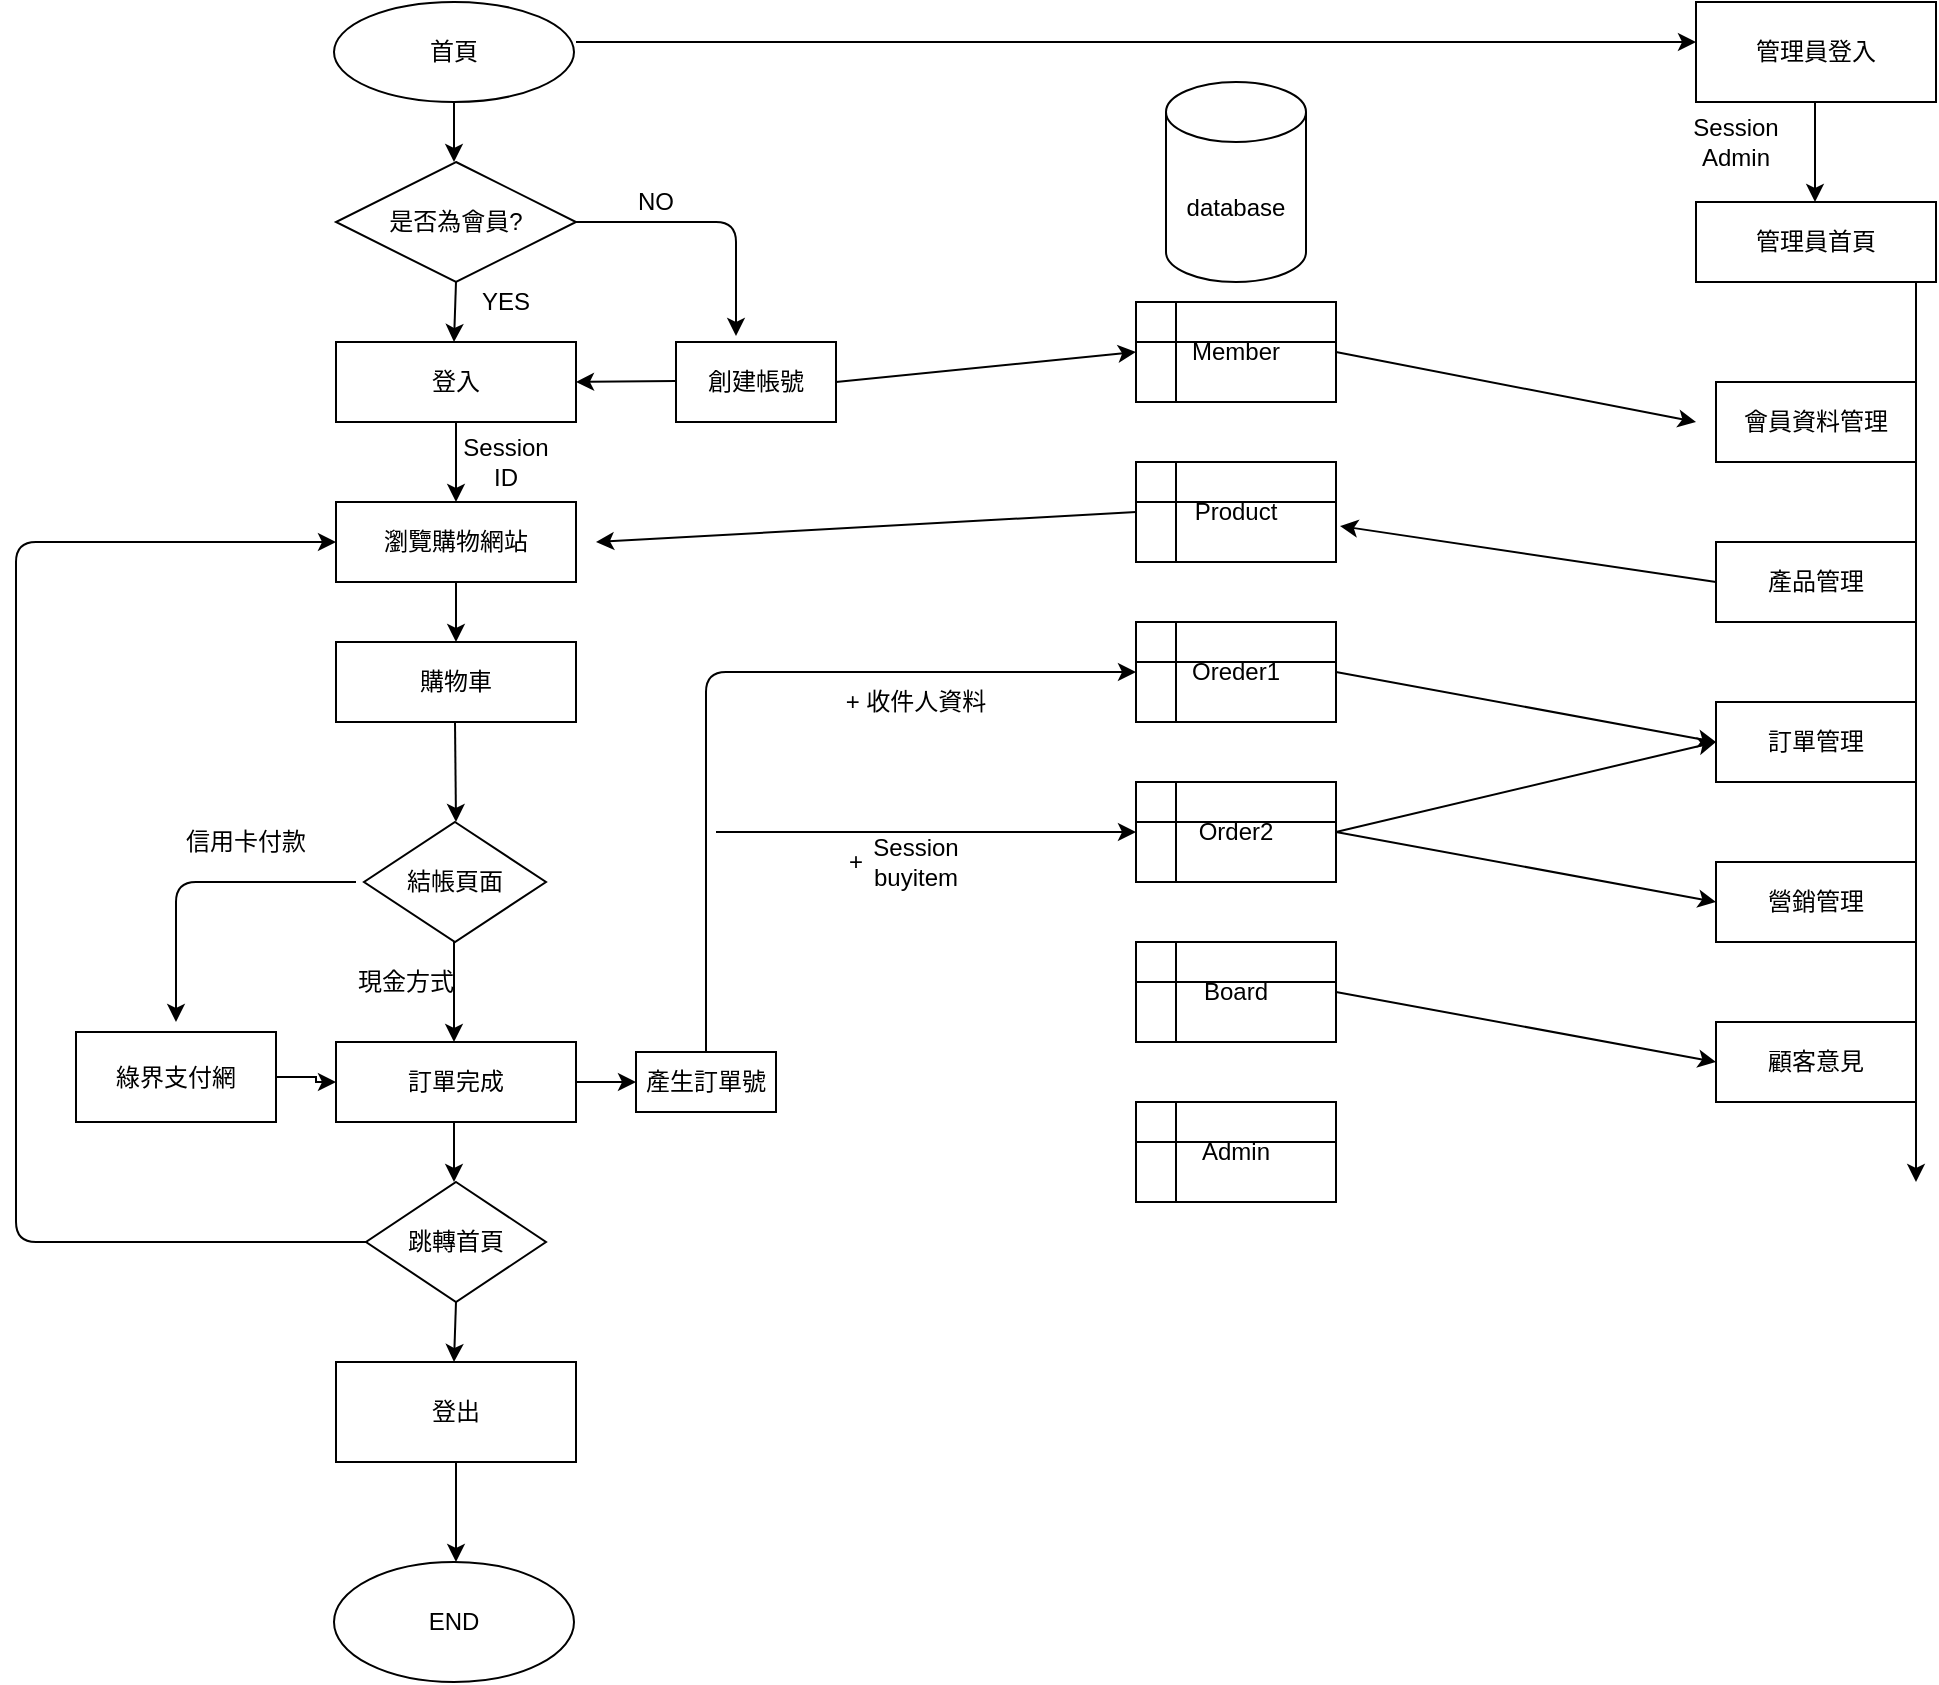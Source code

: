 <mxfile version="14.7.7" type="device"><diagram id="C5RBs43oDa-KdzZeNtuy" name="Page-1"><mxGraphModel dx="1422" dy="762" grid="1" gridSize="10" guides="1" tooltips="1" connect="1" arrows="1" fold="1" page="1" pageScale="1" pageWidth="1169" pageHeight="1654" math="0" shadow="0"><root><mxCell id="WIyWlLk6GJQsqaUBKTNV-0"/><mxCell id="WIyWlLk6GJQsqaUBKTNV-1" parent="WIyWlLk6GJQsqaUBKTNV-0"/><mxCell id="jLWO92cUOTJ6SxWCRKeC-2" value="首頁" style="ellipse;whiteSpace=wrap;html=1;" vertex="1" parent="WIyWlLk6GJQsqaUBKTNV-1"><mxGeometry x="199" y="10" width="120" height="50" as="geometry"/></mxCell><mxCell id="jLWO92cUOTJ6SxWCRKeC-4" value="" style="endArrow=classic;html=1;exitX=0.5;exitY=1;exitDx=0;exitDy=0;" edge="1" parent="WIyWlLk6GJQsqaUBKTNV-1" source="jLWO92cUOTJ6SxWCRKeC-2"><mxGeometry width="50" height="50" relative="1" as="geometry"><mxPoint x="258.96" y="130.0" as="sourcePoint"/><mxPoint x="259" y="90" as="targetPoint"/></mxGeometry></mxCell><mxCell id="jLWO92cUOTJ6SxWCRKeC-15" value="是否為會員?" style="rhombus;whiteSpace=wrap;html=1;" vertex="1" parent="WIyWlLk6GJQsqaUBKTNV-1"><mxGeometry x="200" y="90" width="120" height="60" as="geometry"/></mxCell><mxCell id="jLWO92cUOTJ6SxWCRKeC-16" value="" style="endArrow=classic;html=1;exitX=0.5;exitY=1;exitDx=0;exitDy=0;" edge="1" parent="WIyWlLk6GJQsqaUBKTNV-1" source="jLWO92cUOTJ6SxWCRKeC-15"><mxGeometry width="50" height="50" relative="1" as="geometry"><mxPoint x="258.5" y="150" as="sourcePoint"/><mxPoint x="259" y="180" as="targetPoint"/><Array as="points"/></mxGeometry></mxCell><mxCell id="jLWO92cUOTJ6SxWCRKeC-17" value="" style="endArrow=classic;html=1;exitX=1;exitY=0.5;exitDx=0;exitDy=0;" edge="1" parent="WIyWlLk6GJQsqaUBKTNV-1" source="jLWO92cUOTJ6SxWCRKeC-15"><mxGeometry width="50" height="50" relative="1" as="geometry"><mxPoint x="400" y="120" as="sourcePoint"/><mxPoint x="400" y="177" as="targetPoint"/><Array as="points"><mxPoint x="400" y="120"/></Array></mxGeometry></mxCell><mxCell id="jLWO92cUOTJ6SxWCRKeC-18" value="創建帳號" style="rounded=0;whiteSpace=wrap;html=1;" vertex="1" parent="WIyWlLk6GJQsqaUBKTNV-1"><mxGeometry x="370" y="180" width="80" height="40" as="geometry"/></mxCell><mxCell id="jLWO92cUOTJ6SxWCRKeC-19" value="YES" style="text;html=1;strokeColor=none;fillColor=none;align=center;verticalAlign=middle;whiteSpace=wrap;rounded=0;" vertex="1" parent="WIyWlLk6GJQsqaUBKTNV-1"><mxGeometry x="265" y="150" width="40" height="20" as="geometry"/></mxCell><mxCell id="jLWO92cUOTJ6SxWCRKeC-20" value="NO" style="text;html=1;strokeColor=none;fillColor=none;align=center;verticalAlign=middle;whiteSpace=wrap;rounded=0;" vertex="1" parent="WIyWlLk6GJQsqaUBKTNV-1"><mxGeometry x="340" y="100" width="40" height="20" as="geometry"/></mxCell><mxCell id="jLWO92cUOTJ6SxWCRKeC-21" value="登入" style="rounded=0;whiteSpace=wrap;html=1;" vertex="1" parent="WIyWlLk6GJQsqaUBKTNV-1"><mxGeometry x="200" y="180" width="120" height="40" as="geometry"/></mxCell><mxCell id="jLWO92cUOTJ6SxWCRKeC-22" value="瀏覽購物網站" style="rounded=0;whiteSpace=wrap;html=1;" vertex="1" parent="WIyWlLk6GJQsqaUBKTNV-1"><mxGeometry x="200" y="260" width="120" height="40" as="geometry"/></mxCell><mxCell id="jLWO92cUOTJ6SxWCRKeC-23" value="" style="endArrow=classic;html=1;" edge="1" parent="WIyWlLk6GJQsqaUBKTNV-1"><mxGeometry width="50" height="50" relative="1" as="geometry"><mxPoint x="260" y="220" as="sourcePoint"/><mxPoint x="260" y="260" as="targetPoint"/></mxGeometry></mxCell><mxCell id="jLWO92cUOTJ6SxWCRKeC-24" value="" style="endArrow=classic;html=1;" edge="1" parent="WIyWlLk6GJQsqaUBKTNV-1"><mxGeometry width="50" height="50" relative="1" as="geometry"><mxPoint x="370" y="199.5" as="sourcePoint"/><mxPoint x="320" y="200" as="targetPoint"/></mxGeometry></mxCell><mxCell id="jLWO92cUOTJ6SxWCRKeC-25" value="Session ID&lt;br&gt;" style="text;html=1;strokeColor=none;fillColor=none;align=center;verticalAlign=middle;whiteSpace=wrap;rounded=0;" vertex="1" parent="WIyWlLk6GJQsqaUBKTNV-1"><mxGeometry x="265" y="230" width="40" height="20" as="geometry"/></mxCell><mxCell id="jLWO92cUOTJ6SxWCRKeC-29" value="Session&lt;br&gt;Admin" style="text;html=1;strokeColor=none;fillColor=none;align=center;verticalAlign=middle;whiteSpace=wrap;rounded=0;" vertex="1" parent="WIyWlLk6GJQsqaUBKTNV-1"><mxGeometry x="880" y="70" width="40" height="20" as="geometry"/></mxCell><mxCell id="jLWO92cUOTJ6SxWCRKeC-30" value="" style="endArrow=classic;html=1;" edge="1" parent="WIyWlLk6GJQsqaUBKTNV-1"><mxGeometry width="50" height="50" relative="1" as="geometry"><mxPoint x="260" y="300" as="sourcePoint"/><mxPoint x="260" y="330" as="targetPoint"/></mxGeometry></mxCell><mxCell id="jLWO92cUOTJ6SxWCRKeC-31" value="購物車" style="rounded=0;whiteSpace=wrap;html=1;" vertex="1" parent="WIyWlLk6GJQsqaUBKTNV-1"><mxGeometry x="200" y="330" width="120" height="40" as="geometry"/></mxCell><mxCell id="jLWO92cUOTJ6SxWCRKeC-34" value="" style="endArrow=classic;html=1;" edge="1" parent="WIyWlLk6GJQsqaUBKTNV-1"><mxGeometry width="50" height="50" relative="1" as="geometry"><mxPoint x="259.5" y="370" as="sourcePoint"/><mxPoint x="260" y="420" as="targetPoint"/><Array as="points"/></mxGeometry></mxCell><mxCell id="jLWO92cUOTJ6SxWCRKeC-35" value="Session&lt;br&gt;buyitem" style="text;html=1;strokeColor=none;fillColor=none;align=center;verticalAlign=middle;whiteSpace=wrap;rounded=0;" vertex="1" parent="WIyWlLk6GJQsqaUBKTNV-1"><mxGeometry x="470" y="430" width="40" height="20" as="geometry"/></mxCell><mxCell id="jLWO92cUOTJ6SxWCRKeC-37" value="結帳頁面" style="rhombus;whiteSpace=wrap;html=1;" vertex="1" parent="WIyWlLk6GJQsqaUBKTNV-1"><mxGeometry x="214" y="420" width="91" height="60" as="geometry"/></mxCell><mxCell id="jLWO92cUOTJ6SxWCRKeC-38" value="" style="endArrow=classic;html=1;" edge="1" parent="WIyWlLk6GJQsqaUBKTNV-1"><mxGeometry width="50" height="50" relative="1" as="geometry"><mxPoint x="259" y="480" as="sourcePoint"/><mxPoint x="259" y="530" as="targetPoint"/></mxGeometry></mxCell><mxCell id="jLWO92cUOTJ6SxWCRKeC-39" value="現金方式" style="text;html=1;strokeColor=none;fillColor=none;align=center;verticalAlign=middle;whiteSpace=wrap;rounded=0;" vertex="1" parent="WIyWlLk6GJQsqaUBKTNV-1"><mxGeometry x="210" y="490" width="50" height="20" as="geometry"/></mxCell><mxCell id="jLWO92cUOTJ6SxWCRKeC-92" value="" style="edgeStyle=orthogonalEdgeStyle;rounded=0;orthogonalLoop=1;jettySize=auto;html=1;" edge="1" parent="WIyWlLk6GJQsqaUBKTNV-1" source="jLWO92cUOTJ6SxWCRKeC-40" target="jLWO92cUOTJ6SxWCRKeC-91"><mxGeometry relative="1" as="geometry"/></mxCell><mxCell id="jLWO92cUOTJ6SxWCRKeC-40" value="訂單完成" style="rounded=0;whiteSpace=wrap;html=1;" vertex="1" parent="WIyWlLk6GJQsqaUBKTNV-1"><mxGeometry x="200" y="530" width="120" height="40" as="geometry"/></mxCell><mxCell id="jLWO92cUOTJ6SxWCRKeC-84" value="" style="edgeStyle=orthogonalEdgeStyle;rounded=0;orthogonalLoop=1;jettySize=auto;html=1;" edge="1" parent="WIyWlLk6GJQsqaUBKTNV-1" source="jLWO92cUOTJ6SxWCRKeC-41" target="jLWO92cUOTJ6SxWCRKeC-40"><mxGeometry relative="1" as="geometry"><Array as="points"><mxPoint x="190" y="548"/><mxPoint x="190" y="550"/></Array></mxGeometry></mxCell><mxCell id="jLWO92cUOTJ6SxWCRKeC-41" value="綠界支付網" style="whiteSpace=wrap;html=1;rounded=0;" vertex="1" parent="WIyWlLk6GJQsqaUBKTNV-1"><mxGeometry x="70" y="525" width="100" height="45" as="geometry"/></mxCell><mxCell id="jLWO92cUOTJ6SxWCRKeC-43" value="信用卡付款" style="text;html=1;strokeColor=none;fillColor=none;align=center;verticalAlign=middle;whiteSpace=wrap;rounded=0;" vertex="1" parent="WIyWlLk6GJQsqaUBKTNV-1"><mxGeometry x="120" y="420" width="70" height="20" as="geometry"/></mxCell><mxCell id="jLWO92cUOTJ6SxWCRKeC-46" value="" style="endArrow=classic;html=1;" edge="1" parent="WIyWlLk6GJQsqaUBKTNV-1"><mxGeometry width="50" height="50" relative="1" as="geometry"><mxPoint x="259" y="570" as="sourcePoint"/><mxPoint x="259" y="600" as="targetPoint"/></mxGeometry></mxCell><mxCell id="jLWO92cUOTJ6SxWCRKeC-48" value="" style="endArrow=classic;html=1;exitX=0.5;exitY=1;exitDx=0;exitDy=0;" edge="1" parent="WIyWlLk6GJQsqaUBKTNV-1" source="jLWO92cUOTJ6SxWCRKeC-49"><mxGeometry width="50" height="50" relative="1" as="geometry"><mxPoint x="258.5" y="660" as="sourcePoint"/><mxPoint x="259" y="690" as="targetPoint"/></mxGeometry></mxCell><mxCell id="jLWO92cUOTJ6SxWCRKeC-49" value="跳轉首頁" style="rhombus;whiteSpace=wrap;html=1;" vertex="1" parent="WIyWlLk6GJQsqaUBKTNV-1"><mxGeometry x="215" y="600" width="90" height="60" as="geometry"/></mxCell><mxCell id="jLWO92cUOTJ6SxWCRKeC-52" value="" style="edgeStyle=orthogonalEdgeStyle;rounded=0;orthogonalLoop=1;jettySize=auto;html=1;" edge="1" parent="WIyWlLk6GJQsqaUBKTNV-1" source="jLWO92cUOTJ6SxWCRKeC-50"><mxGeometry relative="1" as="geometry"><mxPoint x="260" y="790" as="targetPoint"/></mxGeometry></mxCell><mxCell id="jLWO92cUOTJ6SxWCRKeC-50" value="登出" style="rounded=0;whiteSpace=wrap;html=1;" vertex="1" parent="WIyWlLk6GJQsqaUBKTNV-1"><mxGeometry x="200" y="690" width="120" height="50" as="geometry"/></mxCell><mxCell id="jLWO92cUOTJ6SxWCRKeC-51" value="END" style="ellipse;whiteSpace=wrap;html=1;rounded=0;" vertex="1" parent="WIyWlLk6GJQsqaUBKTNV-1"><mxGeometry x="199" y="790" width="120" height="60" as="geometry"/></mxCell><mxCell id="jLWO92cUOTJ6SxWCRKeC-53" value="" style="endArrow=classic;html=1;entryX=0;entryY=0.5;entryDx=0;entryDy=0;exitX=0;exitY=0.5;exitDx=0;exitDy=0;entryPerimeter=0;" edge="1" parent="WIyWlLk6GJQsqaUBKTNV-1" source="jLWO92cUOTJ6SxWCRKeC-49" target="jLWO92cUOTJ6SxWCRKeC-22"><mxGeometry width="50" height="50" relative="1" as="geometry"><mxPoint x="210" y="620" as="sourcePoint"/><mxPoint x="160" y="525" as="targetPoint"/><Array as="points"><mxPoint x="40" y="630"/><mxPoint x="40" y="440"/><mxPoint x="40" y="280"/></Array></mxGeometry></mxCell><mxCell id="jLWO92cUOTJ6SxWCRKeC-54" value="database" style="shape=cylinder3;whiteSpace=wrap;html=1;boundedLbl=1;backgroundOutline=1;size=15;" vertex="1" parent="WIyWlLk6GJQsqaUBKTNV-1"><mxGeometry x="615" y="50" width="70" height="100" as="geometry"/></mxCell><mxCell id="jLWO92cUOTJ6SxWCRKeC-55" value="Member" style="shape=internalStorage;whiteSpace=wrap;html=1;backgroundOutline=1;" vertex="1" parent="WIyWlLk6GJQsqaUBKTNV-1"><mxGeometry x="600" y="160" width="100" height="50" as="geometry"/></mxCell><mxCell id="jLWO92cUOTJ6SxWCRKeC-56" value="Product" style="shape=internalStorage;whiteSpace=wrap;html=1;backgroundOutline=1;" vertex="1" parent="WIyWlLk6GJQsqaUBKTNV-1"><mxGeometry x="600" y="240" width="100" height="50" as="geometry"/></mxCell><mxCell id="jLWO92cUOTJ6SxWCRKeC-57" value="Oreder1" style="shape=internalStorage;whiteSpace=wrap;html=1;backgroundOutline=1;" vertex="1" parent="WIyWlLk6GJQsqaUBKTNV-1"><mxGeometry x="600" y="320" width="100" height="50" as="geometry"/></mxCell><mxCell id="jLWO92cUOTJ6SxWCRKeC-58" value="Order2" style="shape=internalStorage;whiteSpace=wrap;html=1;backgroundOutline=1;" vertex="1" parent="WIyWlLk6GJQsqaUBKTNV-1"><mxGeometry x="600" y="400" width="100" height="50" as="geometry"/></mxCell><mxCell id="jLWO92cUOTJ6SxWCRKeC-59" value="Board" style="shape=internalStorage;whiteSpace=wrap;html=1;backgroundOutline=1;" vertex="1" parent="WIyWlLk6GJQsqaUBKTNV-1"><mxGeometry x="600" y="480" width="100" height="50" as="geometry"/></mxCell><mxCell id="jLWO92cUOTJ6SxWCRKeC-60" value="Admin" style="shape=internalStorage;whiteSpace=wrap;html=1;backgroundOutline=1;" vertex="1" parent="WIyWlLk6GJQsqaUBKTNV-1"><mxGeometry x="600" y="560" width="100" height="50" as="geometry"/></mxCell><mxCell id="jLWO92cUOTJ6SxWCRKeC-63" value="" style="endArrow=classic;html=1;" edge="1" parent="WIyWlLk6GJQsqaUBKTNV-1"><mxGeometry width="50" height="50" relative="1" as="geometry"><mxPoint x="320" y="30" as="sourcePoint"/><mxPoint x="880" y="30" as="targetPoint"/></mxGeometry></mxCell><mxCell id="jLWO92cUOTJ6SxWCRKeC-64" value="管理員登入" style="rounded=0;whiteSpace=wrap;html=1;" vertex="1" parent="WIyWlLk6GJQsqaUBKTNV-1"><mxGeometry x="880" y="10" width="120" height="50" as="geometry"/></mxCell><mxCell id="jLWO92cUOTJ6SxWCRKeC-65" value="" style="endArrow=classic;html=1;" edge="1" parent="WIyWlLk6GJQsqaUBKTNV-1"><mxGeometry width="50" height="50" relative="1" as="geometry"><mxPoint x="939.5" y="60" as="sourcePoint"/><mxPoint x="939.5" y="110" as="targetPoint"/></mxGeometry></mxCell><mxCell id="jLWO92cUOTJ6SxWCRKeC-67" value="管理員首頁" style="rounded=0;whiteSpace=wrap;html=1;" vertex="1" parent="WIyWlLk6GJQsqaUBKTNV-1"><mxGeometry x="880" y="110" width="120" height="40" as="geometry"/></mxCell><mxCell id="jLWO92cUOTJ6SxWCRKeC-68" value="" style="endArrow=classic;html=1;" edge="1" parent="WIyWlLk6GJQsqaUBKTNV-1"><mxGeometry width="50" height="50" relative="1" as="geometry"><mxPoint x="990" y="150" as="sourcePoint"/><mxPoint x="990" y="600" as="targetPoint"/></mxGeometry></mxCell><mxCell id="jLWO92cUOTJ6SxWCRKeC-69" value="會員資料管理" style="rounded=0;whiteSpace=wrap;html=1;" vertex="1" parent="WIyWlLk6GJQsqaUBKTNV-1"><mxGeometry x="890" y="200" width="100" height="40" as="geometry"/></mxCell><mxCell id="jLWO92cUOTJ6SxWCRKeC-70" value="產品管理" style="rounded=0;whiteSpace=wrap;html=1;" vertex="1" parent="WIyWlLk6GJQsqaUBKTNV-1"><mxGeometry x="890" y="280" width="100" height="40" as="geometry"/></mxCell><mxCell id="jLWO92cUOTJ6SxWCRKeC-71" value="營銷管理" style="rounded=0;whiteSpace=wrap;html=1;" vertex="1" parent="WIyWlLk6GJQsqaUBKTNV-1"><mxGeometry x="890" y="440" width="100" height="40" as="geometry"/></mxCell><mxCell id="jLWO92cUOTJ6SxWCRKeC-72" value="訂單管理" style="rounded=0;whiteSpace=wrap;html=1;" vertex="1" parent="WIyWlLk6GJQsqaUBKTNV-1"><mxGeometry x="890" y="360" width="100" height="40" as="geometry"/></mxCell><mxCell id="jLWO92cUOTJ6SxWCRKeC-73" value="顧客意見" style="rounded=0;whiteSpace=wrap;html=1;" vertex="1" parent="WIyWlLk6GJQsqaUBKTNV-1"><mxGeometry x="890" y="520" width="100" height="40" as="geometry"/></mxCell><mxCell id="jLWO92cUOTJ6SxWCRKeC-75" value="" style="endArrow=classic;html=1;entryX=0;entryY=0.5;entryDx=0;entryDy=0;exitX=1;exitY=0.5;exitDx=0;exitDy=0;" edge="1" parent="WIyWlLk6GJQsqaUBKTNV-1" source="jLWO92cUOTJ6SxWCRKeC-18" target="jLWO92cUOTJ6SxWCRKeC-55"><mxGeometry width="50" height="50" relative="1" as="geometry"><mxPoint x="450" y="220" as="sourcePoint"/><mxPoint x="500" y="170" as="targetPoint"/></mxGeometry></mxCell><mxCell id="jLWO92cUOTJ6SxWCRKeC-77" value="" style="endArrow=classic;html=1;exitX=0;exitY=0.5;exitDx=0;exitDy=0;" edge="1" parent="WIyWlLk6GJQsqaUBKTNV-1" source="jLWO92cUOTJ6SxWCRKeC-56"><mxGeometry width="50" height="50" relative="1" as="geometry"><mxPoint x="550" y="290" as="sourcePoint"/><mxPoint x="330" y="280" as="targetPoint"/></mxGeometry></mxCell><mxCell id="jLWO92cUOTJ6SxWCRKeC-78" value="" style="endArrow=classic;html=1;" edge="1" parent="WIyWlLk6GJQsqaUBKTNV-1"><mxGeometry width="50" height="50" relative="1" as="geometry"><mxPoint x="700" y="185" as="sourcePoint"/><mxPoint x="880" y="220" as="targetPoint"/></mxGeometry></mxCell><mxCell id="jLWO92cUOTJ6SxWCRKeC-81" value="" style="endArrow=classic;html=1;" edge="1" parent="WIyWlLk6GJQsqaUBKTNV-1"><mxGeometry width="50" height="50" relative="1" as="geometry"><mxPoint x="210" y="450" as="sourcePoint"/><mxPoint x="120" y="520" as="targetPoint"/><Array as="points"><mxPoint x="120" y="450"/></Array></mxGeometry></mxCell><mxCell id="jLWO92cUOTJ6SxWCRKeC-91" value="產生訂單號" style="rounded=0;whiteSpace=wrap;html=1;" vertex="1" parent="WIyWlLk6GJQsqaUBKTNV-1"><mxGeometry x="350" y="535" width="70" height="30" as="geometry"/></mxCell><mxCell id="jLWO92cUOTJ6SxWCRKeC-93" value="" style="endArrow=classic;html=1;entryX=0;entryY=0.5;entryDx=0;entryDy=0;exitX=0.5;exitY=0;exitDx=0;exitDy=0;" edge="1" parent="WIyWlLk6GJQsqaUBKTNV-1" source="jLWO92cUOTJ6SxWCRKeC-91" target="jLWO92cUOTJ6SxWCRKeC-57"><mxGeometry width="50" height="50" relative="1" as="geometry"><mxPoint x="390" y="535" as="sourcePoint"/><mxPoint x="390" y="330" as="targetPoint"/><Array as="points"><mxPoint x="385" y="345"/></Array></mxGeometry></mxCell><mxCell id="jLWO92cUOTJ6SxWCRKeC-94" value="" style="endArrow=classic;html=1;entryX=0;entryY=0.5;entryDx=0;entryDy=0;" edge="1" parent="WIyWlLk6GJQsqaUBKTNV-1" target="jLWO92cUOTJ6SxWCRKeC-58"><mxGeometry width="50" height="50" relative="1" as="geometry"><mxPoint x="390" y="425" as="sourcePoint"/><mxPoint x="480" y="410" as="targetPoint"/></mxGeometry></mxCell><mxCell id="jLWO92cUOTJ6SxWCRKeC-96" value="+ 收件人資料" style="text;html=1;strokeColor=none;fillColor=none;align=center;verticalAlign=middle;whiteSpace=wrap;rounded=0;" vertex="1" parent="WIyWlLk6GJQsqaUBKTNV-1"><mxGeometry x="450" y="350" width="80" height="20" as="geometry"/></mxCell><mxCell id="jLWO92cUOTJ6SxWCRKeC-97" value="+" style="text;html=1;strokeColor=none;fillColor=none;align=center;verticalAlign=middle;whiteSpace=wrap;rounded=0;" vertex="1" parent="WIyWlLk6GJQsqaUBKTNV-1"><mxGeometry x="440" y="430" width="40" height="20" as="geometry"/></mxCell><mxCell id="jLWO92cUOTJ6SxWCRKeC-98" value="" style="endArrow=classic;html=1;entryX=0;entryY=0.5;entryDx=0;entryDy=0;exitX=1;exitY=0.5;exitDx=0;exitDy=0;" edge="1" parent="WIyWlLk6GJQsqaUBKTNV-1" source="jLWO92cUOTJ6SxWCRKeC-57" target="jLWO92cUOTJ6SxWCRKeC-72"><mxGeometry width="50" height="50" relative="1" as="geometry"><mxPoint x="710" y="370" as="sourcePoint"/><mxPoint x="760" y="320" as="targetPoint"/></mxGeometry></mxCell><mxCell id="jLWO92cUOTJ6SxWCRKeC-99" value="" style="endArrow=classic;html=1;exitX=1;exitY=0.5;exitDx=0;exitDy=0;" edge="1" parent="WIyWlLk6GJQsqaUBKTNV-1" source="jLWO92cUOTJ6SxWCRKeC-58"><mxGeometry width="50" height="50" relative="1" as="geometry"><mxPoint x="700" y="450" as="sourcePoint"/><mxPoint x="890" y="380" as="targetPoint"/></mxGeometry></mxCell><mxCell id="jLWO92cUOTJ6SxWCRKeC-100" value="" style="endArrow=classic;html=1;entryX=0;entryY=0.5;entryDx=0;entryDy=0;exitX=1;exitY=0.5;exitDx=0;exitDy=0;" edge="1" parent="WIyWlLk6GJQsqaUBKTNV-1" source="jLWO92cUOTJ6SxWCRKeC-58" target="jLWO92cUOTJ6SxWCRKeC-71"><mxGeometry width="50" height="50" relative="1" as="geometry"><mxPoint x="700" y="470" as="sourcePoint"/><mxPoint x="750" y="420" as="targetPoint"/></mxGeometry></mxCell><mxCell id="jLWO92cUOTJ6SxWCRKeC-101" value="" style="endArrow=classic;html=1;entryX=1.02;entryY=0.64;entryDx=0;entryDy=0;entryPerimeter=0;exitX=0;exitY=0.5;exitDx=0;exitDy=0;" edge="1" parent="WIyWlLk6GJQsqaUBKTNV-1" source="jLWO92cUOTJ6SxWCRKeC-70" target="jLWO92cUOTJ6SxWCRKeC-56"><mxGeometry width="50" height="50" relative="1" as="geometry"><mxPoint x="880" y="300" as="sourcePoint"/><mxPoint x="750" y="250" as="targetPoint"/></mxGeometry></mxCell><mxCell id="jLWO92cUOTJ6SxWCRKeC-102" value="" style="endArrow=classic;html=1;entryX=0;entryY=0.5;entryDx=0;entryDy=0;exitX=1;exitY=0.5;exitDx=0;exitDy=0;" edge="1" parent="WIyWlLk6GJQsqaUBKTNV-1" source="jLWO92cUOTJ6SxWCRKeC-59" target="jLWO92cUOTJ6SxWCRKeC-73"><mxGeometry width="50" height="50" relative="1" as="geometry"><mxPoint x="700" y="530" as="sourcePoint"/><mxPoint x="750" y="480" as="targetPoint"/></mxGeometry></mxCell></root></mxGraphModel></diagram></mxfile>